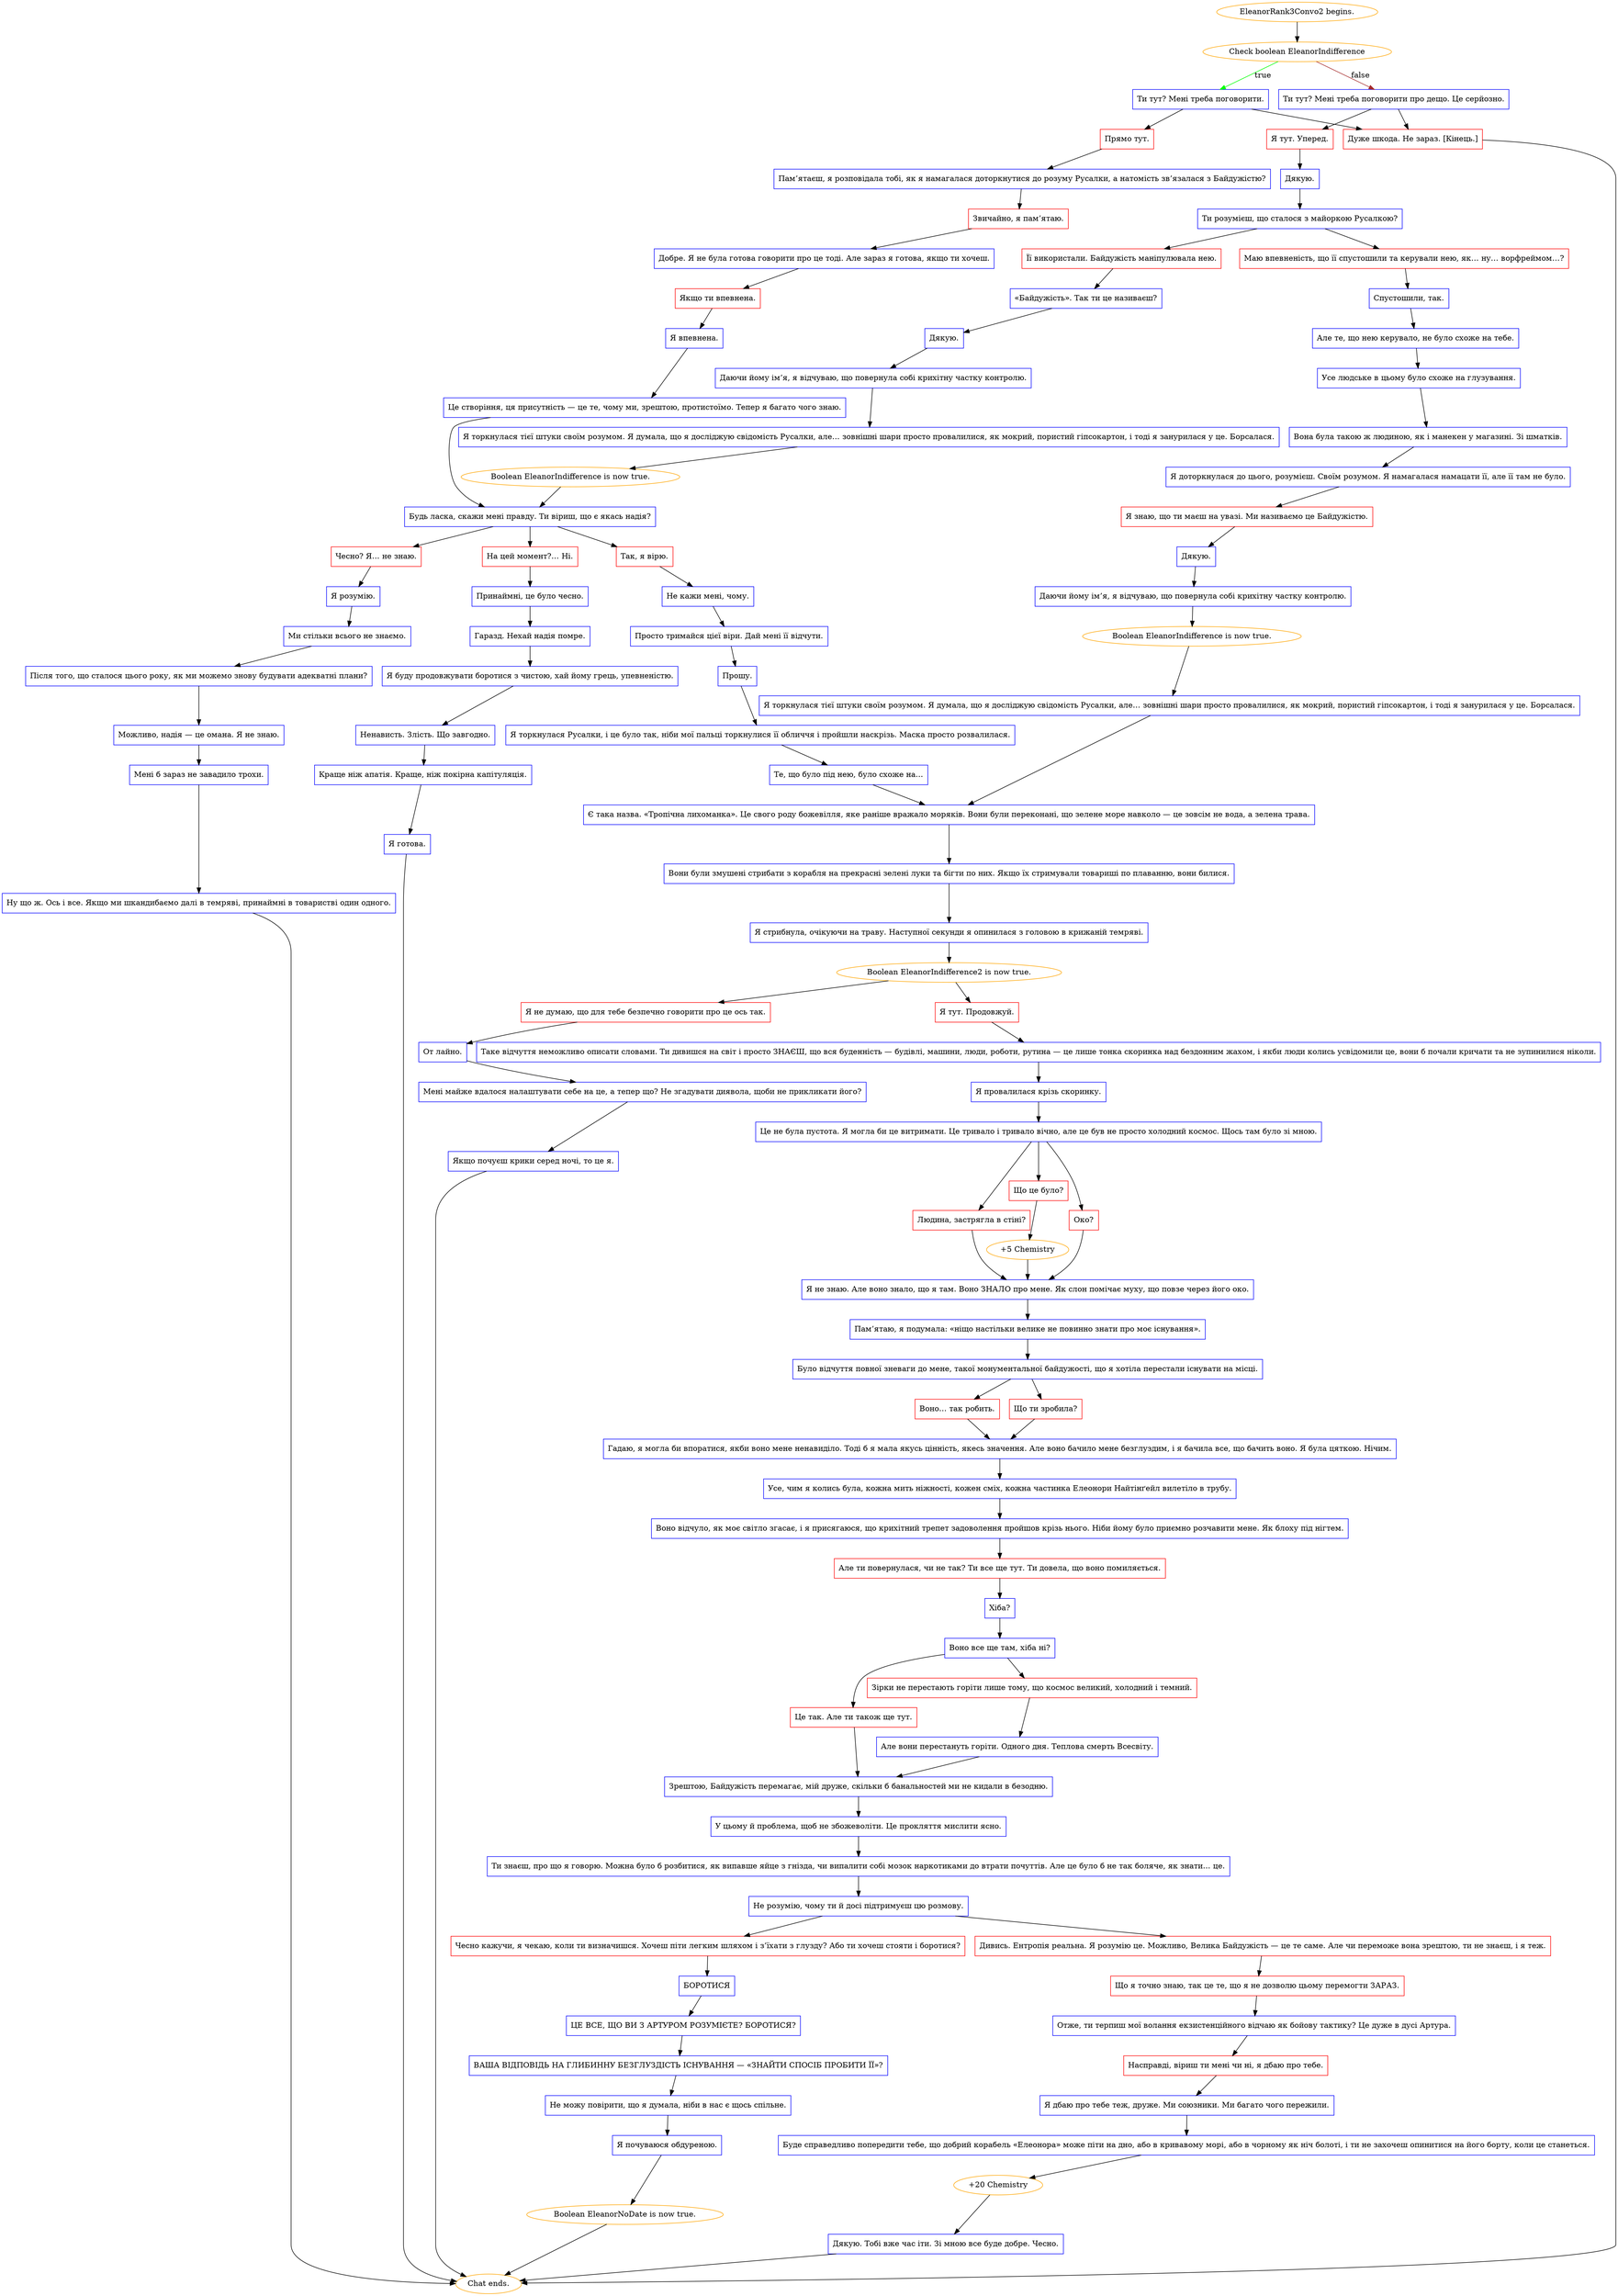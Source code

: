 digraph {
	"EleanorRank3Convo2 begins." [color=orange];
		"EleanorRank3Convo2 begins." -> j3516909029;
	j3516909029 [label="Check boolean EleanorIndifference",color=orange];
		j3516909029 -> j3346495639 [label=true,color=green];
		j3516909029 -> j452582739 [label=false,color=brown];
	j3346495639 [label="Ти тут? Мені треба поговорити.",shape=box,color=blue];
		j3346495639 -> j1986497135;
		j3346495639 -> j2300493861;
	j452582739 [label="Ти тут? Мені треба поговорити про дещо. Це серйозно.",shape=box,color=blue];
		j452582739 -> j4231072509;
		j452582739 -> j2300493861;
	j1986497135 [label="Прямо тут.",shape=box,color=red];
		j1986497135 -> j2709335142;
	j2300493861 [label="Дуже шкода. Не зараз. [Кінець.]",shape=box,color=red];
		j2300493861 -> "Chat ends.";
	j4231072509 [label="Я тут. Уперед.",shape=box,color=red];
		j4231072509 -> j560548005;
	j2709335142 [label="Пам’ятаєш, я розповідала тобі, як я намагалася доторкнутися до розуму Русалки, а натомість зв’язалася з Байдужістю?",shape=box,color=blue];
		j2709335142 -> j906264974;
	"Chat ends." [color=orange];
	j560548005 [label="Дякую.",shape=box,color=blue];
		j560548005 -> j2115916173;
	j906264974 [label="Звичайно, я пам’ятаю.",shape=box,color=red];
		j906264974 -> j2234011952;
	j2115916173 [label="Ти розумієш, що сталося з майоркою Русалкою?",shape=box,color=blue];
		j2115916173 -> j3514198929;
		j2115916173 -> j800938337;
	j2234011952 [label="Добре. Я не була готова говорити про це тоді. Але зараз я готова, якщо ти хочеш.",shape=box,color=blue];
		j2234011952 -> j4187989613;
	j3514198929 [label="Її використали. Байдужість маніпулювала нею.",shape=box,color=red];
		j3514198929 -> j3108927026;
	j800938337 [label="Маю впевненість, що її спустошили та керували нею, як… ну… ворфреймом…?",shape=box,color=red];
		j800938337 -> j1864637573;
	j4187989613 [label="Якщо ти впевнена.",shape=box,color=red];
		j4187989613 -> j1016074453;
	j3108927026 [label="«Байдужість». Так ти це називаєш?",shape=box,color=blue];
		j3108927026 -> j4038717198;
	j1864637573 [label="Спустошили, так.",shape=box,color=blue];
		j1864637573 -> j1308489857;
	j1016074453 [label="Я впевнена.",shape=box,color=blue];
		j1016074453 -> j2029358067;
	j4038717198 [label="Дякую.",shape=box,color=blue];
		j4038717198 -> j1200182694;
	j1308489857 [label="Але те, що нею керувало, не було схоже на тебе.",shape=box,color=blue];
		j1308489857 -> j529532582;
	j2029358067 [label="Це створіння, ця присутність — це те, чому ми, зрештою, протистоїмо. Тепер я багато чого знаю.",shape=box,color=blue];
		j2029358067 -> j1771359726;
	j1200182694 [label="Даючи йому ім’я, я відчуваю, що повернула собі крихітну частку контролю.",shape=box,color=blue];
		j1200182694 -> j3624454188;
	j529532582 [label="Усе людське в цьому було схоже на глузування.",shape=box,color=blue];
		j529532582 -> j3653448629;
	j1771359726 [label="Будь ласка, скажи мені правду. Ти віриш, що є якась надія?",shape=box,color=blue];
		j1771359726 -> j1231250217;
		j1771359726 -> j677405877;
		j1771359726 -> j969001577;
	j3624454188 [label="Я торкнулася тієї штуки своїм розумом. Я думала, що я досліджую свідомість Русалки, але… зовнішні шари просто провалилися, як мокрий, пористий гіпсокартон, і тоді я занурилася у це. Борсалася.",shape=box,color=blue];
		j3624454188 -> j2168581407;
	j3653448629 [label="Вона була такою ж людиною, як і манекен у магазині. Зі шматків.",shape=box,color=blue];
		j3653448629 -> j1574255409;
	j1231250217 [label="На цей момент?… Ні.",shape=box,color=red];
		j1231250217 -> j1956773987;
	j677405877 [label="Чесно? Я… не знаю.",shape=box,color=red];
		j677405877 -> j1070750399;
	j969001577 [label="Так, я вірю.",shape=box,color=red];
		j969001577 -> j437116411;
	j2168581407 [label="Boolean EleanorIndifference is now true.",color=orange];
		j2168581407 -> j1771359726;
	j1574255409 [label="Я доторкнулася до цього, розумієш. Своїм розумом. Я намагалася намацати її, але її там не було.",shape=box,color=blue];
		j1574255409 -> j545614600;
	j1956773987 [label="Принаймні, це було чесно.",shape=box,color=blue];
		j1956773987 -> j122161347;
	j1070750399 [label="Я розумію.",shape=box,color=blue];
		j1070750399 -> j3597005430;
	j437116411 [label="Не кажи мені, чому.",shape=box,color=blue];
		j437116411 -> j1727335422;
	j545614600 [label="Я знаю, що ти маєш на увазі. Ми називаємо це Байдужістю.",shape=box,color=red];
		j545614600 -> j2724455271;
	j122161347 [label="Гаразд. Нехай надія помре.",shape=box,color=blue];
		j122161347 -> j1415402187;
	j3597005430 [label="Ми стільки всього не знаємо.",shape=box,color=blue];
		j3597005430 -> j716110969;
	j1727335422 [label="Просто тримайся цієї віри. Дай мені її відчути.",shape=box,color=blue];
		j1727335422 -> j3660549484;
	j2724455271 [label="Дякую.",shape=box,color=blue];
		j2724455271 -> j2377934366;
	j1415402187 [label="Я буду продовжувати боротися з чистою, хай йому грець, упевненістю.",shape=box,color=blue];
		j1415402187 -> j3136599678;
	j716110969 [label="Після того, що сталося цього року, як ми можемо знову будувати адекватні плани?",shape=box,color=blue];
		j716110969 -> j2221182889;
	j3660549484 [label="Прошу.",shape=box,color=blue];
		j3660549484 -> j4031844382;
	j2377934366 [label="Даючи йому ім’я, я відчуваю, що повернула собі крихітну частку контролю.",shape=box,color=blue];
		j2377934366 -> j3151864505;
	j3136599678 [label="Ненависть. Злість. Що завгодно.",shape=box,color=blue];
		j3136599678 -> j474909420;
	j2221182889 [label="Можливо, надія — це омана. Я не знаю.",shape=box,color=blue];
		j2221182889 -> j2473983138;
	j4031844382 [label="Я торкнулася Русалки, і це було так, ніби мої пальці торкнулися її обличчя і пройшли наскрізь. Маска просто розвалилася.",shape=box,color=blue];
		j4031844382 -> j2234178948;
	j3151864505 [label="Boolean EleanorIndifference is now true.",color=orange];
		j3151864505 -> j2367207923;
	j474909420 [label="Краще ніж апатія. Краще, ніж покірна капітуляція.",shape=box,color=blue];
		j474909420 -> j755436208;
	j2473983138 [label="Мені б зараз не завадило трохи.",shape=box,color=blue];
		j2473983138 -> j4052160541;
	j2234178948 [label="Те, що було під нею, було схоже на…",shape=box,color=blue];
		j2234178948 -> j3213371484;
	j2367207923 [label="Я торкнулася тієї штуки своїм розумом. Я думала, що я досліджую свідомість Русалки, але… зовнішні шари просто провалилися, як мокрий, пористий гіпсокартон, і тоді я занурилася у це. Борсалася.",shape=box,color=blue];
		j2367207923 -> j3213371484;
	j755436208 [label="Я готова.",shape=box,color=blue];
		j755436208 -> "Chat ends.";
	j4052160541 [label="Ну що ж. Ось і все. Якщо ми шкандибаємо далі в темряві, принаймні в товаристві один одного.",shape=box,color=blue];
		j4052160541 -> "Chat ends.";
	j3213371484 [label="Є така назва. «Тропічна лихоманка». Це свого роду божевілля, яке раніше вражало моряків. Вони були переконані, що зелене море навколо — це зовсім не вода, а зелена трава.",shape=box,color=blue];
		j3213371484 -> j4212148003;
	j4212148003 [label="Вони були змушені стрибати з корабля на прекрасні зелені луки та бігти по них. Якщо їх стримували товариші по плаванню, вони билися.",shape=box,color=blue];
		j4212148003 -> j961329365;
	j961329365 [label="Я стрибнула, очікуючи на траву. Наступної секунди я опинилася з головою в крижаній темряві.",shape=box,color=blue];
		j961329365 -> j1431067385;
	j1431067385 [label="Boolean EleanorIndifference2 is now true.",color=orange];
		j1431067385 -> j2945660183;
		j1431067385 -> j1031754930;
	j2945660183 [label="Я не думаю, що для тебе безпечно говорити про це ось так.",shape=box,color=red];
		j2945660183 -> j2383641763;
	j1031754930 [label="Я тут. Продовжуй.",shape=box,color=red];
		j1031754930 -> j2270723723;
	j2383641763 [label="От лайно.",shape=box,color=blue];
		j2383641763 -> j3892725067;
	j2270723723 [label="Таке відчуття неможливо описати словами. Ти дивишся на світ і просто ЗНАЄШ, що вся буденність — будівлі, машини, люди, роботи, рутина — це лише тонка скоринка над бездонним жахом, і якби люди колись усвідомили це, вони б почали кричати та не зупинилися ніколи.",shape=box,color=blue];
		j2270723723 -> j3699647826;
	j3892725067 [label="Мені майже вдалося налаштувати себе на це, а тепер що? Не згадувати диявола, щоби не прикликати його?",shape=box,color=blue];
		j3892725067 -> j465333682;
	j3699647826 [label="Я провалилася крізь скоринку.",shape=box,color=blue];
		j3699647826 -> j185676934;
	j465333682 [label="Якщо почуєш крики серед ночі, то це я.",shape=box,color=blue];
		j465333682 -> "Chat ends.";
	j185676934 [label="Це не була пустота. Я могла би це витримати. Це тривало і тривало вічно, але це був не просто холодний космос. Щось там було зі мною.",shape=box,color=blue];
		j185676934 -> j2964160740;
		j185676934 -> j2647128779;
		j185676934 -> j675942000;
	j2964160740 [label="Око?",shape=box,color=red];
		j2964160740 -> j3113042067;
	j2647128779 [label="Людина, застрягла в стіні?",shape=box,color=red];
		j2647128779 -> j3113042067;
	j675942000 [label="Що це було?",shape=box,color=red];
		j675942000 -> j3390211544;
	j3113042067 [label="Я не знаю. Але воно знало, що я там. Воно ЗНАЛО про мене. Як слон помічає муху, що повзе через його око.",shape=box,color=blue];
		j3113042067 -> j1803572088;
	j3390211544 [label="+5 Chemistry",color=orange];
		j3390211544 -> j3113042067;
	j1803572088 [label="Пам’ятаю, я подумала: «ніщо настільки велике не повинно знати про моє існування».",shape=box,color=blue];
		j1803572088 -> j3351772437;
	j3351772437 [label="Було відчуття повної зневаги до мене, такої монументальної байдужості, що я хотіла перестали існувати на місці.",shape=box,color=blue];
		j3351772437 -> j949699117;
		j3351772437 -> j3545180946;
	j949699117 [label="Воно… так робить.",shape=box,color=red];
		j949699117 -> j3090885198;
	j3545180946 [label="Що ти зробила?",shape=box,color=red];
		j3545180946 -> j3090885198;
	j3090885198 [label="Гадаю, я могла би впоратися, якби воно мене ненавиділо. Тоді б я мала якусь цінність, якесь значення. Але воно бачило мене безглуздим, і я бачила все, що бачить воно. Я була цяткою. Нічим.",shape=box,color=blue];
		j3090885198 -> j2901142162;
	j2901142162 [label="Усе, чим я колись була, кожна мить ніжності, кожен сміх, кожна частинка Елеонори Найтінґейл вилетіло в трубу.",shape=box,color=blue];
		j2901142162 -> j1708463815;
	j1708463815 [label="Воно відчуло, як моє світло згасає, і я присягаюся, що крихітний трепет задоволення пройшов крізь нього. Ніби йому було приємно розчавити мене. Як блоху під нігтем.",shape=box,color=blue];
		j1708463815 -> j2811899041;
	j2811899041 [label="Але ти повернулася, чи не так? Ти все ще тут. Ти довела, що воно помиляється.",shape=box,color=red];
		j2811899041 -> j2408065394;
	j2408065394 [label="Хіба?",shape=box,color=blue];
		j2408065394 -> j1877616931;
	j1877616931 [label="Воно все ще там, хіба ні?",shape=box,color=blue];
		j1877616931 -> j4254561209;
		j1877616931 -> j3930031786;
	j4254561209 [label="Це так. Але ти також ще тут.",shape=box,color=red];
		j4254561209 -> j2620121556;
	j3930031786 [label="Зірки не перестають горіти лише тому, що космос великий, холодний і темний.",shape=box,color=red];
		j3930031786 -> j164904543;
	j2620121556 [label="Зрештою, Байдужість перемагає, мій друже, скільки б банальностей ми не кидали в безодню.",shape=box,color=blue];
		j2620121556 -> j2466833663;
	j164904543 [label="Але вони перестануть горіти. Одного дня. Теплова смерть Всесвіту.",shape=box,color=blue];
		j164904543 -> j2620121556;
	j2466833663 [label="У цьому й проблема, щоб не збожеволіти. Це прокляття мислити ясно.",shape=box,color=blue];
		j2466833663 -> j128114375;
	j128114375 [label="Ти знаєш, про що я говорю. Можна було б розбитися, як випавше яйце з гнізда, чи випалити собі мозок наркотиками до втрати почуттів. Але це було б не так боляче, як знати… це.",shape=box,color=blue];
		j128114375 -> j2455776097;
	j2455776097 [label="Не розумію, чому ти й досі підтримуєш цю розмову.",shape=box,color=blue];
		j2455776097 -> j1745151885;
		j2455776097 -> j3654144444;
	j1745151885 [label="Дивись. Ентропія реальна. Я розумію це. Можливо, Велика Байдужість — це те саме. Але чи переможе вона зрештою, ти не знаєш, і я теж.",shape=box,color=red];
		j1745151885 -> j238310970;
	j3654144444 [label="Чесно кажучи, я чекаю, коли ти визначишся. Хочеш піти легким шляхом і з’їхати з глузду? Або ти хочеш стояти і боротися?",shape=box,color=red];
		j3654144444 -> j1812451209;
	j238310970 [label="Що я точно знаю, так це те, що я не дозволю цьому перемогти ЗАРАЗ.",shape=box,color=red];
		j238310970 -> j753193132;
	j1812451209 [label="БОРОТИСЯ",shape=box,color=blue];
		j1812451209 -> j2690531768;
	j753193132 [label="Отже, ти терпиш мої волання екзистенційного відчаю як бойову тактику? Це дуже в дусі Артура.",shape=box,color=blue];
		j753193132 -> j1351325945;
	j2690531768 [label="ЦЕ ВСЕ, ЩО ВИ З АРТУРОМ РОЗУМІЄТЕ? БОРОТИСЯ?",shape=box,color=blue];
		j2690531768 -> j761917791;
	j1351325945 [label="Насправді, віриш ти мені чи ні, я дбаю про тебе.",shape=box,color=red];
		j1351325945 -> j1065742172;
	j761917791 [label="ВАША ВІДПОВІДЬ НА ГЛИБИННУ БЕЗГЛУЗДІСТЬ ІСНУВАННЯ — «ЗНАЙТИ СПОСІБ ПРОБИТИ ЇЇ»?",shape=box,color=blue];
		j761917791 -> j2665475506;
	j1065742172 [label="Я дбаю про тебе теж, друже. Ми союзники. Ми багато чого пережили.",shape=box,color=blue];
		j1065742172 -> j246203411;
	j2665475506 [label="Не можу повірити, що я думала, ніби в нас є щось спільне.",shape=box,color=blue];
		j2665475506 -> j3410212969;
	j246203411 [label="Буде справедливо попередити тебе, що добрий корабель «Елеонора» може піти на дно, або в кривавому морі, або в чорному як ніч болоті, і ти не захочеш опинитися на його борту, коли це станеться.",shape=box,color=blue];
		j246203411 -> j1632881738;
	j3410212969 [label="Я почуваюся обдуреною.",shape=box,color=blue];
		j3410212969 -> j2728200779;
	j1632881738 [label="+20 Chemistry",color=orange];
		j1632881738 -> j2101163641;
	j2728200779 [label="Boolean EleanorNoDate is now true.",color=orange];
		j2728200779 -> "Chat ends.";
	j2101163641 [label="Дякую. Тобі вже час іти. Зі мною все буде добре. Чесно.",shape=box,color=blue];
		j2101163641 -> "Chat ends.";
}